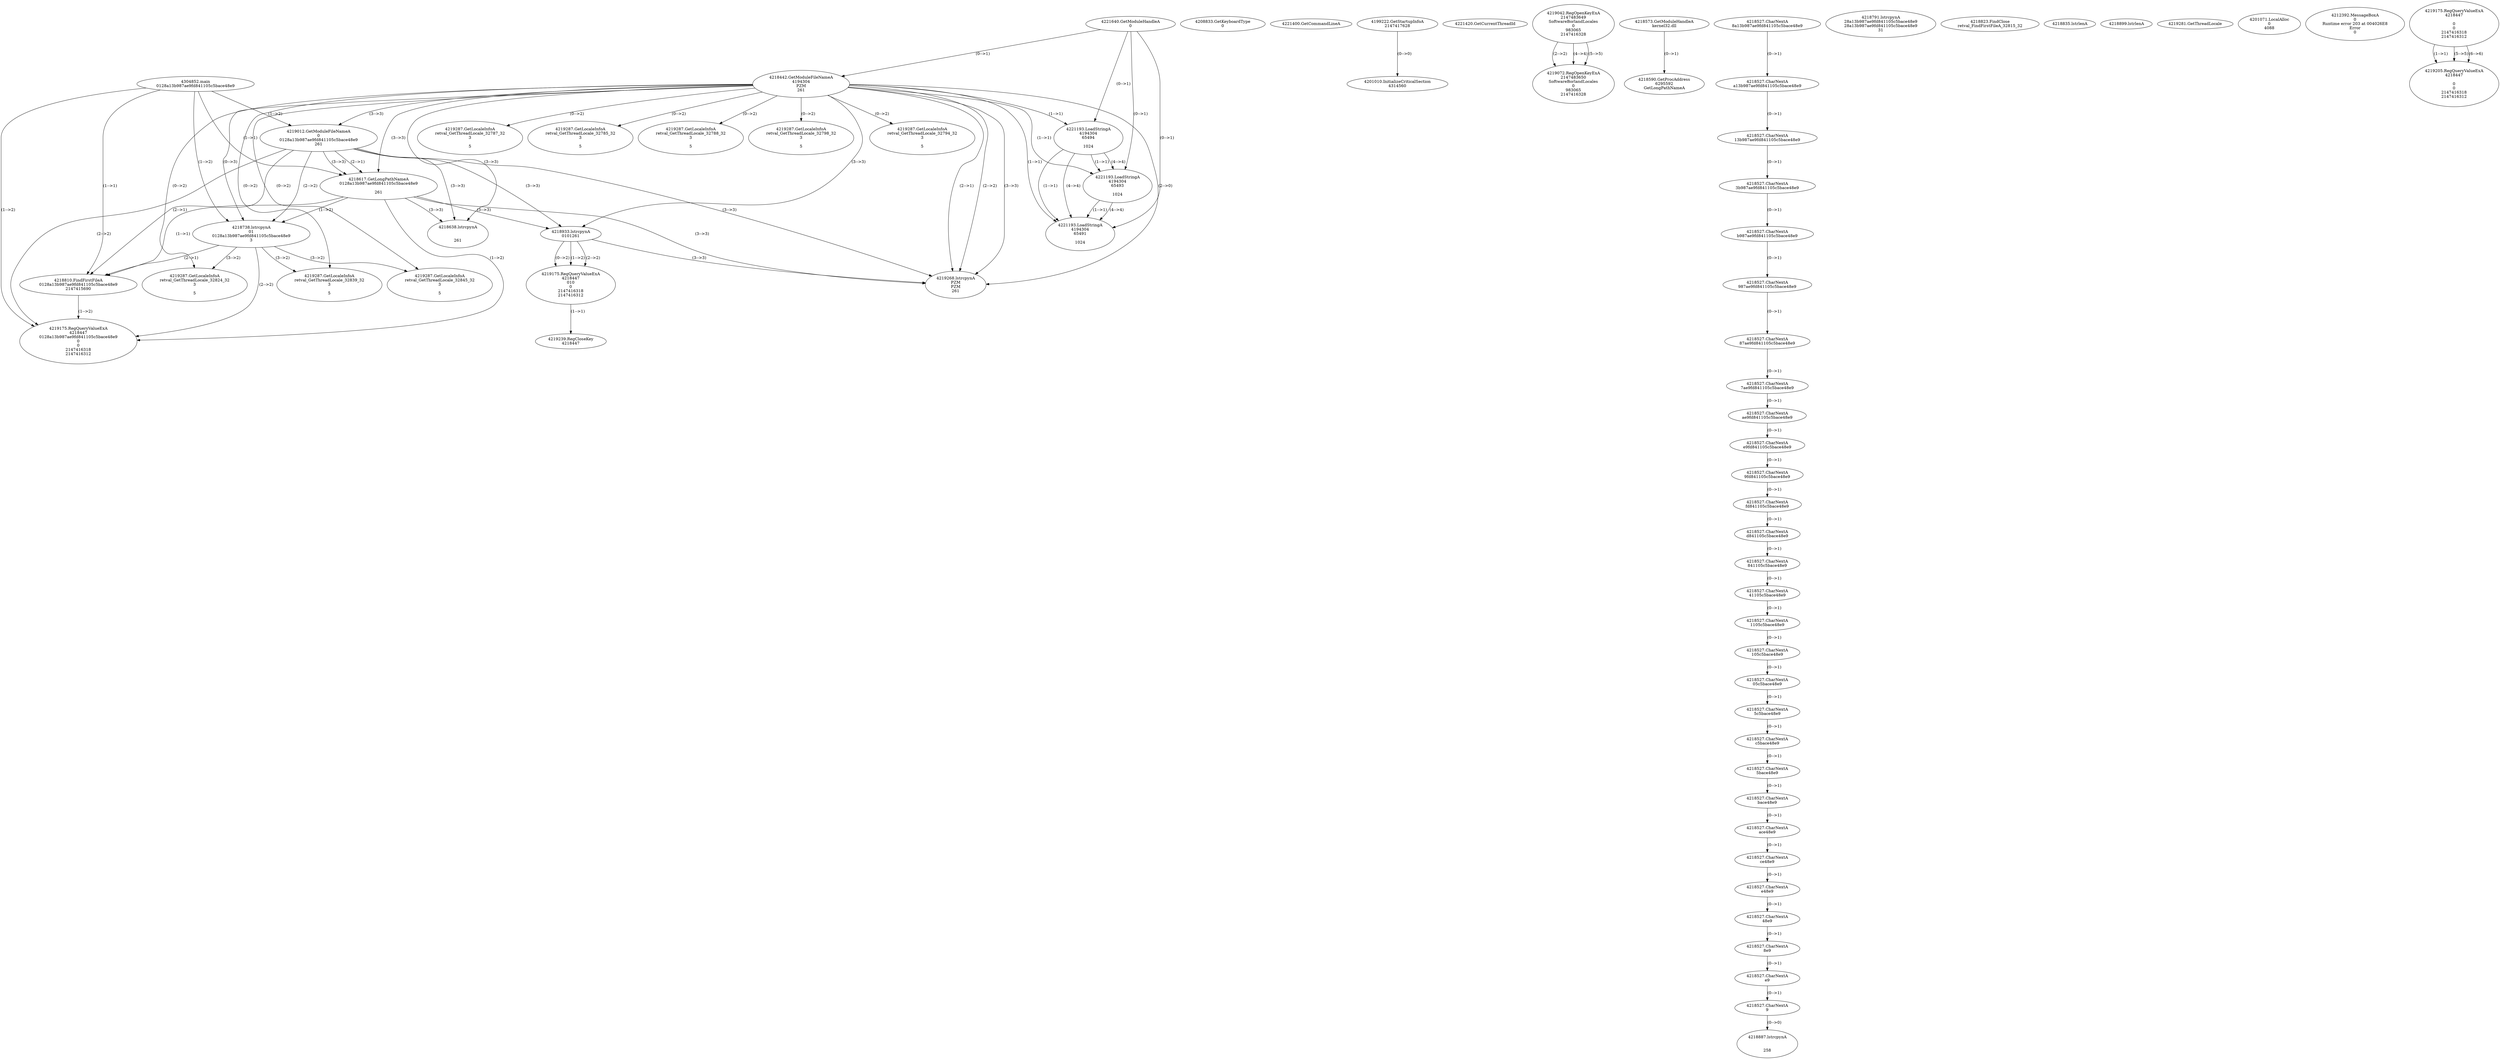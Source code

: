 // Global SCDG with merge call
digraph {
	0 [label="4304852.main
0128a13b987ae9fd841105c5bace48e9"]
	1 [label="4221640.GetModuleHandleA
0"]
	2 [label="4208833.GetKeyboardType
0"]
	3 [label="4221400.GetCommandLineA
"]
	4 [label="4199222.GetStartupInfoA
2147417628"]
	5 [label="4221420.GetCurrentThreadId
"]
	6 [label="4218442.GetModuleFileNameA
4194304
PZM
261"]
	1 -> 6 [label="(0-->1)"]
	7 [label="4219012.GetModuleFileNameA
0
0128a13b987ae9fd841105c5bace48e9
261"]
	0 -> 7 [label="(1-->2)"]
	6 -> 7 [label="(3-->3)"]
	8 [label="4219042.RegOpenKeyExA
2147483649
Software\Borland\Locales
0
983065
2147416328"]
	9 [label="4218573.GetModuleHandleA
kernel32.dll"]
	10 [label="4218590.GetProcAddress
6295592
GetLongPathNameA"]
	9 -> 10 [label="(0-->1)"]
	11 [label="4218617.GetLongPathNameA
0128a13b987ae9fd841105c5bace48e9

261"]
	0 -> 11 [label="(1-->1)"]
	7 -> 11 [label="(2-->1)"]
	6 -> 11 [label="(3-->3)"]
	7 -> 11 [label="(3-->3)"]
	12 [label="4218738.lstrcpynA
01
0128a13b987ae9fd841105c5bace48e9
3"]
	0 -> 12 [label="(1-->2)"]
	7 -> 12 [label="(2-->2)"]
	11 -> 12 [label="(1-->2)"]
	6 -> 12 [label="(0-->3)"]
	13 [label="4218527.CharNextA
8a13b987ae9fd841105c5bace48e9"]
	14 [label="4218527.CharNextA
a13b987ae9fd841105c5bace48e9"]
	13 -> 14 [label="(0-->1)"]
	15 [label="4218527.CharNextA
13b987ae9fd841105c5bace48e9"]
	14 -> 15 [label="(0-->1)"]
	16 [label="4218527.CharNextA
3b987ae9fd841105c5bace48e9"]
	15 -> 16 [label="(0-->1)"]
	17 [label="4218527.CharNextA
b987ae9fd841105c5bace48e9"]
	16 -> 17 [label="(0-->1)"]
	18 [label="4218527.CharNextA
987ae9fd841105c5bace48e9"]
	17 -> 18 [label="(0-->1)"]
	19 [label="4218527.CharNextA
87ae9fd841105c5bace48e9"]
	18 -> 19 [label="(0-->1)"]
	20 [label="4218527.CharNextA
7ae9fd841105c5bace48e9"]
	19 -> 20 [label="(0-->1)"]
	21 [label="4218527.CharNextA
ae9fd841105c5bace48e9"]
	20 -> 21 [label="(0-->1)"]
	22 [label="4218527.CharNextA
e9fd841105c5bace48e9"]
	21 -> 22 [label="(0-->1)"]
	23 [label="4218527.CharNextA
9fd841105c5bace48e9"]
	22 -> 23 [label="(0-->1)"]
	24 [label="4218527.CharNextA
fd841105c5bace48e9"]
	23 -> 24 [label="(0-->1)"]
	25 [label="4218527.CharNextA
d841105c5bace48e9"]
	24 -> 25 [label="(0-->1)"]
	26 [label="4218527.CharNextA
841105c5bace48e9"]
	25 -> 26 [label="(0-->1)"]
	27 [label="4218527.CharNextA
41105c5bace48e9"]
	26 -> 27 [label="(0-->1)"]
	28 [label="4218527.CharNextA
1105c5bace48e9"]
	27 -> 28 [label="(0-->1)"]
	29 [label="4218527.CharNextA
105c5bace48e9"]
	28 -> 29 [label="(0-->1)"]
	30 [label="4218527.CharNextA
05c5bace48e9"]
	29 -> 30 [label="(0-->1)"]
	31 [label="4218527.CharNextA
5c5bace48e9"]
	30 -> 31 [label="(0-->1)"]
	32 [label="4218527.CharNextA
c5bace48e9"]
	31 -> 32 [label="(0-->1)"]
	33 [label="4218527.CharNextA
5bace48e9"]
	32 -> 33 [label="(0-->1)"]
	34 [label="4218527.CharNextA
bace48e9"]
	33 -> 34 [label="(0-->1)"]
	35 [label="4218527.CharNextA
ace48e9"]
	34 -> 35 [label="(0-->1)"]
	36 [label="4218527.CharNextA
ce48e9"]
	35 -> 36 [label="(0-->1)"]
	37 [label="4218527.CharNextA
e48e9"]
	36 -> 37 [label="(0-->1)"]
	38 [label="4218527.CharNextA
48e9"]
	37 -> 38 [label="(0-->1)"]
	39 [label="4218527.CharNextA
8e9"]
	38 -> 39 [label="(0-->1)"]
	40 [label="4218527.CharNextA
e9"]
	39 -> 40 [label="(0-->1)"]
	41 [label="4218527.CharNextA
9"]
	40 -> 41 [label="(0-->1)"]
	42 [label="4218791.lstrcpynA
28a13b987ae9fd841105c5bace48e9
28a13b987ae9fd841105c5bace48e9
31"]
	43 [label="4218810.FindFirstFileA
0128a13b987ae9fd841105c5bace48e9
2147415690"]
	0 -> 43 [label="(1-->1)"]
	7 -> 43 [label="(2-->1)"]
	11 -> 43 [label="(1-->1)"]
	12 -> 43 [label="(2-->1)"]
	44 [label="4218823.FindClose
retval_FindFirstFileA_32815_32"]
	45 [label="4218835.lstrlenA
"]
	46 [label="4218887.lstrcpynA


258"]
	41 -> 46 [label="(0-->0)"]
	47 [label="4218899.lstrlenA
"]
	48 [label="4218933.lstrcpynA
01\
01\
261"]
	6 -> 48 [label="(3-->3)"]
	7 -> 48 [label="(3-->3)"]
	11 -> 48 [label="(3-->3)"]
	49 [label="4219175.RegQueryValueExA
4218447
01\
0
0
2147416318
2147416312"]
	48 -> 49 [label="(1-->2)"]
	48 -> 49 [label="(2-->2)"]
	48 -> 49 [label="(0-->2)"]
	50 [label="4219239.RegCloseKey
4218447"]
	49 -> 50 [label="(1-->1)"]
	51 [label="4219268.lstrcpynA
PZM
PZM
261"]
	6 -> 51 [label="(2-->1)"]
	6 -> 51 [label="(2-->2)"]
	6 -> 51 [label="(3-->3)"]
	7 -> 51 [label="(3-->3)"]
	11 -> 51 [label="(3-->3)"]
	48 -> 51 [label="(3-->3)"]
	6 -> 51 [label="(2-->0)"]
	52 [label="4219281.GetThreadLocale
"]
	53 [label="4219287.GetLocaleInfoA
retval_GetThreadLocale_32845_32
3

5"]
	6 -> 53 [label="(0-->2)"]
	12 -> 53 [label="(3-->2)"]
	54 [label="4221193.LoadStringA
4194304
65494

1024"]
	1 -> 54 [label="(0-->1)"]
	6 -> 54 [label="(1-->1)"]
	55 [label="4201010.InitializeCriticalSection
4314560"]
	4 -> 55 [label="(0-->0)"]
	56 [label="4201071.LocalAlloc
0
4088"]
	57 [label="4212392.MessageBoxA
0
Runtime error 203 at 004026E8
Error
0"]
	58 [label="4218638.lstrcpynA


261"]
	6 -> 58 [label="(3-->3)"]
	7 -> 58 [label="(3-->3)"]
	11 -> 58 [label="(3-->3)"]
	59 [label="4219175.RegQueryValueExA
4218447

0
0
2147416318
2147416312"]
	60 [label="4219287.GetLocaleInfoA
retval_GetThreadLocale_32787_32
3

5"]
	6 -> 60 [label="(0-->2)"]
	61 [label="4221193.LoadStringA
4194304
65493

1024"]
	1 -> 61 [label="(0-->1)"]
	6 -> 61 [label="(1-->1)"]
	54 -> 61 [label="(1-->1)"]
	54 -> 61 [label="(4-->4)"]
	62 [label="4219072.RegOpenKeyExA
2147483650
Software\Borland\Locales
0
983065
2147416328"]
	8 -> 62 [label="(2-->2)"]
	8 -> 62 [label="(4-->4)"]
	8 -> 62 [label="(5-->5)"]
	63 [label="4219287.GetLocaleInfoA
retval_GetThreadLocale_32785_32
3

5"]
	6 -> 63 [label="(0-->2)"]
	64 [label="4221193.LoadStringA
4194304
65491

1024"]
	1 -> 64 [label="(0-->1)"]
	6 -> 64 [label="(1-->1)"]
	54 -> 64 [label="(1-->1)"]
	61 -> 64 [label="(1-->1)"]
	54 -> 64 [label="(4-->4)"]
	61 -> 64 [label="(4-->4)"]
	65 [label="4219205.RegQueryValueExA
4218447

0
0
2147416318
2147416312"]
	59 -> 65 [label="(1-->1)"]
	59 -> 65 [label="(5-->5)"]
	59 -> 65 [label="(6-->6)"]
	66 [label="4219287.GetLocaleInfoA
retval_GetThreadLocale_32788_32
3

5"]
	6 -> 66 [label="(0-->2)"]
	67 [label="4219287.GetLocaleInfoA
retval_GetThreadLocale_32798_32
3

5"]
	6 -> 67 [label="(0-->2)"]
	68 [label="4219175.RegQueryValueExA
4218447
0128a13b987ae9fd841105c5bace48e9
0
0
2147416318
2147416312"]
	0 -> 68 [label="(1-->2)"]
	7 -> 68 [label="(2-->2)"]
	11 -> 68 [label="(1-->2)"]
	12 -> 68 [label="(2-->2)"]
	43 -> 68 [label="(1-->2)"]
	69 [label="4219287.GetLocaleInfoA
retval_GetThreadLocale_32824_32
3

5"]
	6 -> 69 [label="(0-->2)"]
	12 -> 69 [label="(3-->2)"]
	70 [label="4219287.GetLocaleInfoA
retval_GetThreadLocale_32794_32
3

5"]
	6 -> 70 [label="(0-->2)"]
	71 [label="4219287.GetLocaleInfoA
retval_GetThreadLocale_32839_32
3

5"]
	6 -> 71 [label="(0-->2)"]
	12 -> 71 [label="(3-->2)"]
}
